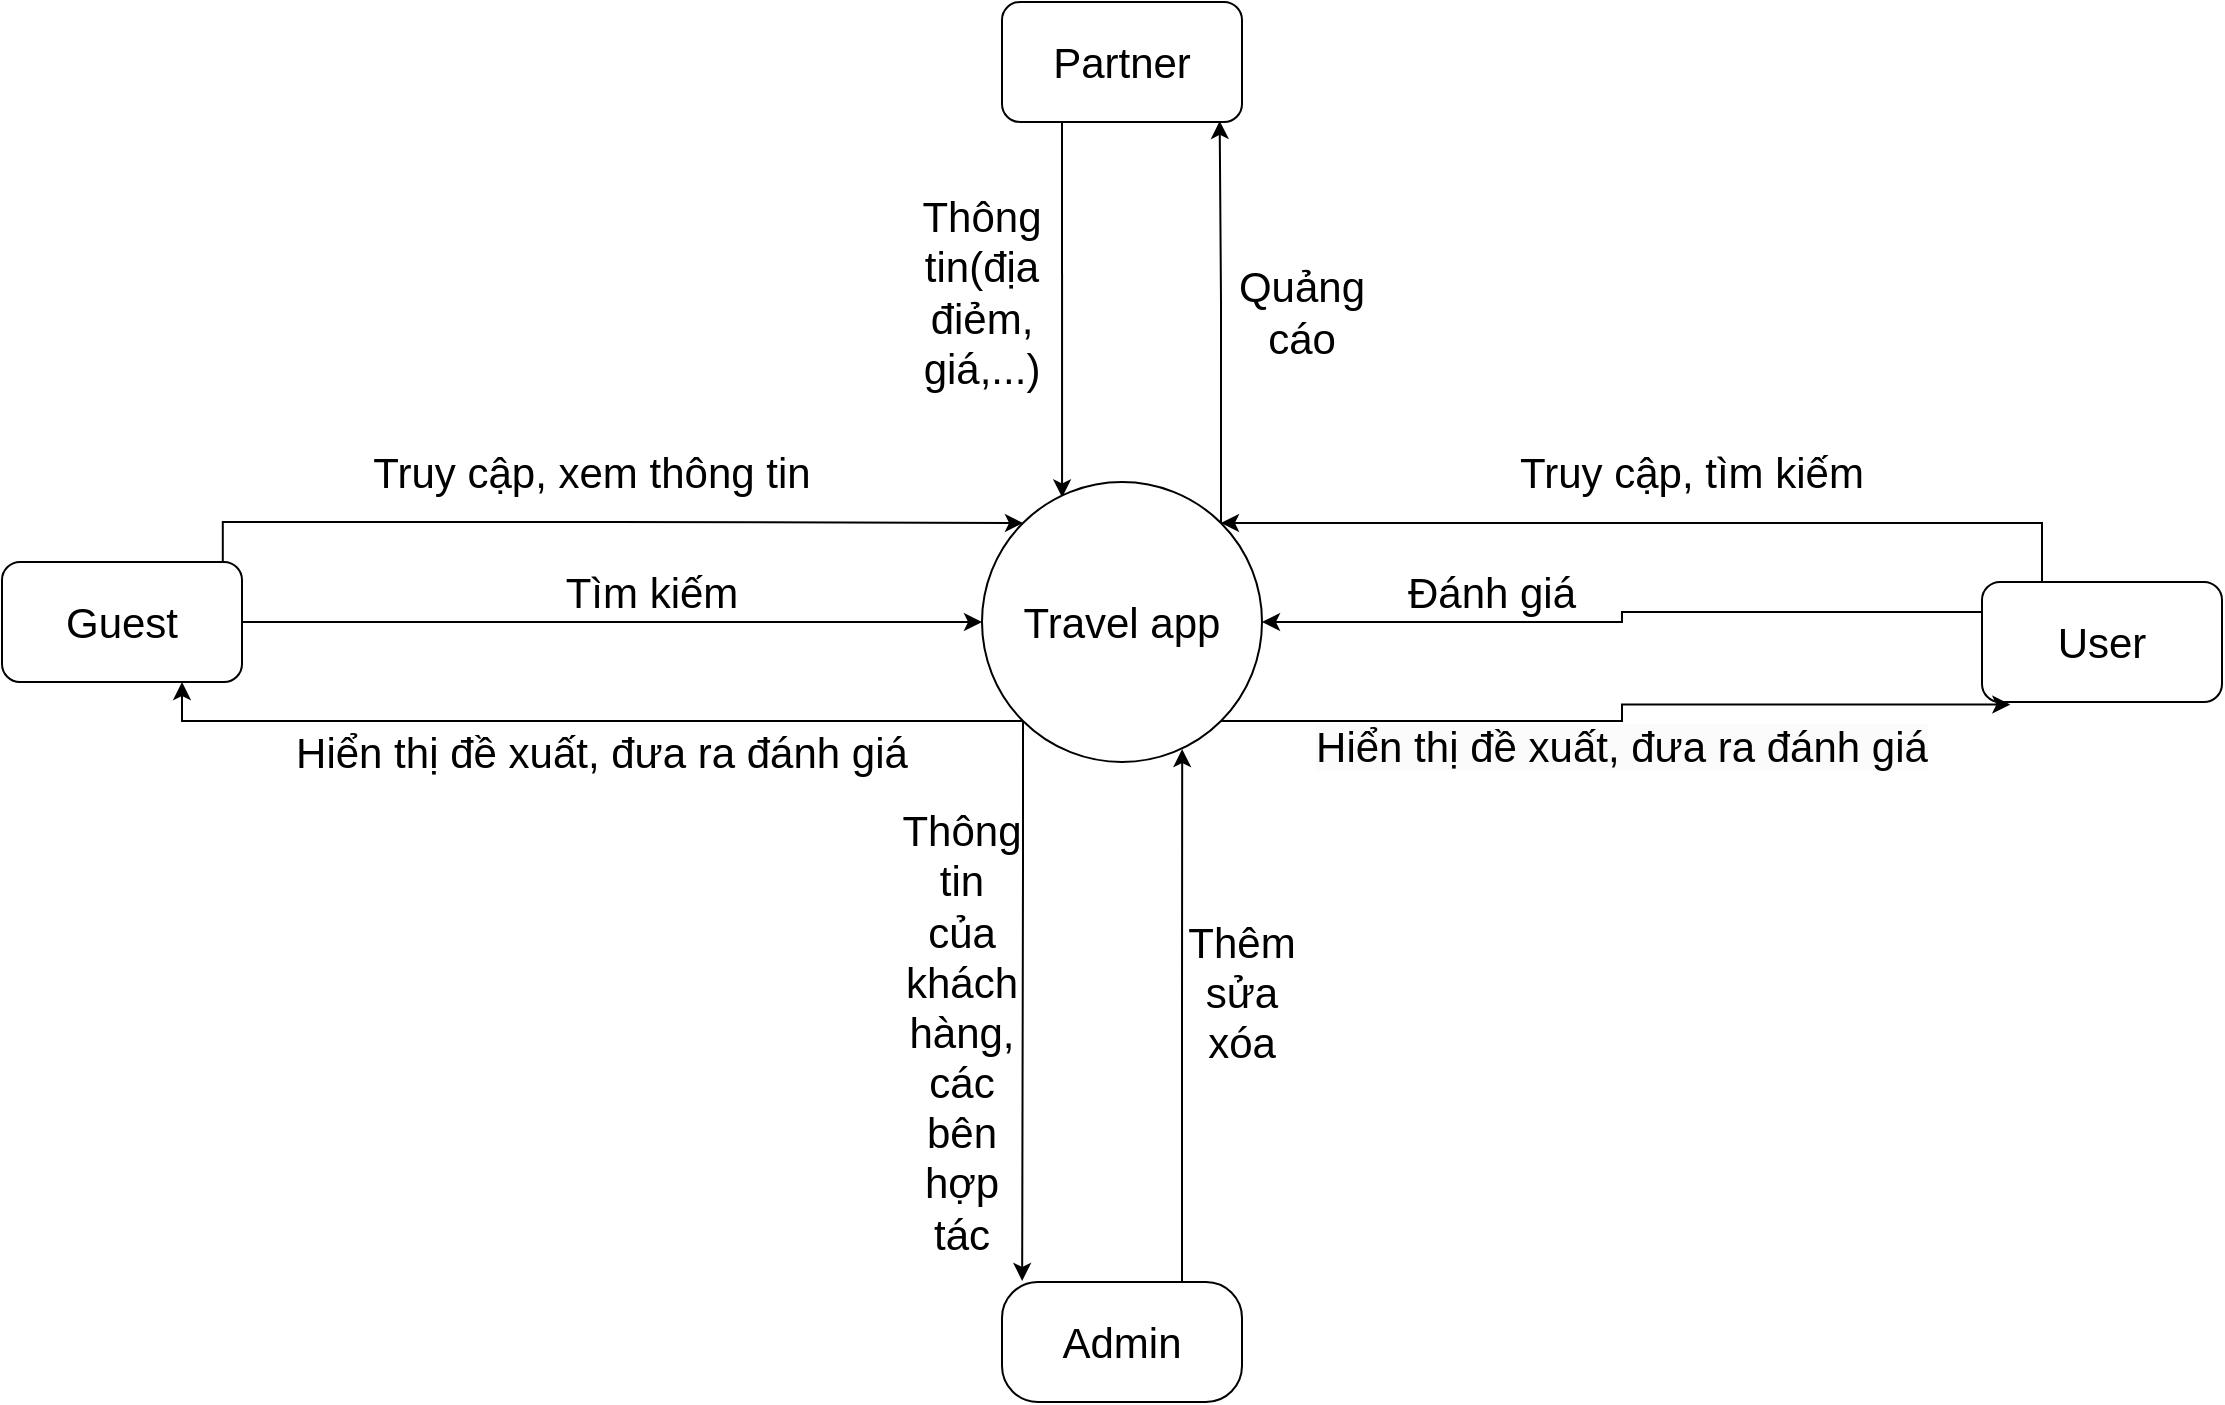<mxfile version="20.8.17" type="github">
  <diagram name="Page-1" id="LdSUicTR7xrjISLOBHw9">
    <mxGraphModel dx="2537" dy="2067" grid="1" gridSize="10" guides="1" tooltips="1" connect="1" arrows="1" fold="1" page="1" pageScale="1" pageWidth="850" pageHeight="1100" math="0" shadow="0">
      <root>
        <mxCell id="0" />
        <mxCell id="1" parent="0" />
        <mxCell id="H5pHViM8uD1d_lj_StED-32" style="edgeStyle=orthogonalEdgeStyle;rounded=0;orthogonalLoop=1;jettySize=auto;html=1;exitX=0.25;exitY=1;exitDx=0;exitDy=0;entryX=0.286;entryY=0.055;entryDx=0;entryDy=0;entryPerimeter=0;fontSize=21;" edge="1" parent="1" source="H5pHViM8uD1d_lj_StED-2" target="H5pHViM8uD1d_lj_StED-5">
          <mxGeometry relative="1" as="geometry" />
        </mxCell>
        <mxCell id="H5pHViM8uD1d_lj_StED-2" value="&lt;font style=&quot;font-size: 21px;&quot;&gt;Partner&lt;/font&gt;" style="rounded=1;whiteSpace=wrap;html=1;" vertex="1" parent="1">
          <mxGeometry x="360" y="-70" width="120" height="60" as="geometry" />
        </mxCell>
        <mxCell id="H5pHViM8uD1d_lj_StED-35" style="edgeStyle=orthogonalEdgeStyle;rounded=0;orthogonalLoop=1;jettySize=auto;html=1;exitX=0.25;exitY=0;exitDx=0;exitDy=0;entryX=1;entryY=0;entryDx=0;entryDy=0;fontSize=21;" edge="1" parent="1" source="H5pHViM8uD1d_lj_StED-4" target="H5pHViM8uD1d_lj_StED-5">
          <mxGeometry relative="1" as="geometry" />
        </mxCell>
        <mxCell id="H5pHViM8uD1d_lj_StED-39" style="edgeStyle=orthogonalEdgeStyle;rounded=0;orthogonalLoop=1;jettySize=auto;html=1;exitX=0;exitY=0.25;exitDx=0;exitDy=0;entryX=1;entryY=0.5;entryDx=0;entryDy=0;fontSize=21;" edge="1" parent="1" source="H5pHViM8uD1d_lj_StED-4" target="H5pHViM8uD1d_lj_StED-5">
          <mxGeometry relative="1" as="geometry" />
        </mxCell>
        <mxCell id="H5pHViM8uD1d_lj_StED-4" value="User" style="rounded=1;whiteSpace=wrap;html=1;fontSize=21;" vertex="1" parent="1">
          <mxGeometry x="850" y="220" width="120" height="60" as="geometry" />
        </mxCell>
        <mxCell id="H5pHViM8uD1d_lj_StED-12" style="edgeStyle=orthogonalEdgeStyle;rounded=0;orthogonalLoop=1;jettySize=auto;html=1;exitX=0;exitY=1;exitDx=0;exitDy=0;entryX=0.75;entryY=1;entryDx=0;entryDy=0;fontSize=21;" edge="1" parent="1" source="H5pHViM8uD1d_lj_StED-5" target="H5pHViM8uD1d_lj_StED-6">
          <mxGeometry relative="1" as="geometry">
            <Array as="points">
              <mxPoint x="-50" y="290" />
            </Array>
          </mxGeometry>
        </mxCell>
        <mxCell id="H5pHViM8uD1d_lj_StED-17" style="edgeStyle=orthogonalEdgeStyle;rounded=0;orthogonalLoop=1;jettySize=auto;html=1;exitX=0;exitY=1;exitDx=0;exitDy=0;entryX=0.084;entryY=-0.009;entryDx=0;entryDy=0;entryPerimeter=0;fontSize=21;" edge="1" parent="1" source="H5pHViM8uD1d_lj_StED-5" target="H5pHViM8uD1d_lj_StED-7">
          <mxGeometry relative="1" as="geometry">
            <Array as="points">
              <mxPoint x="370" y="360" />
              <mxPoint x="370" y="360" />
            </Array>
          </mxGeometry>
        </mxCell>
        <mxCell id="H5pHViM8uD1d_lj_StED-30" style="edgeStyle=orthogonalEdgeStyle;rounded=0;orthogonalLoop=1;jettySize=auto;html=1;exitX=1;exitY=0;exitDx=0;exitDy=0;entryX=0.907;entryY=0.991;entryDx=0;entryDy=0;entryPerimeter=0;fontSize=21;" edge="1" parent="1" source="H5pHViM8uD1d_lj_StED-5" target="H5pHViM8uD1d_lj_StED-2">
          <mxGeometry relative="1" as="geometry" />
        </mxCell>
        <mxCell id="H5pHViM8uD1d_lj_StED-41" style="edgeStyle=orthogonalEdgeStyle;rounded=0;orthogonalLoop=1;jettySize=auto;html=1;exitX=1;exitY=1;exitDx=0;exitDy=0;entryX=0.118;entryY=1.021;entryDx=0;entryDy=0;entryPerimeter=0;fontSize=21;" edge="1" parent="1" source="H5pHViM8uD1d_lj_StED-5" target="H5pHViM8uD1d_lj_StED-4">
          <mxGeometry relative="1" as="geometry" />
        </mxCell>
        <mxCell id="H5pHViM8uD1d_lj_StED-5" value="Travel app" style="ellipse;whiteSpace=wrap;html=1;aspect=fixed;fontSize=21;" vertex="1" parent="1">
          <mxGeometry x="350" y="170" width="140" height="140" as="geometry" />
        </mxCell>
        <mxCell id="H5pHViM8uD1d_lj_StED-9" style="edgeStyle=orthogonalEdgeStyle;rounded=0;orthogonalLoop=1;jettySize=auto;html=1;exitX=0.92;exitY=0;exitDx=0;exitDy=0;fontSize=21;entryX=0;entryY=0;entryDx=0;entryDy=0;exitPerimeter=0;" edge="1" parent="1" source="H5pHViM8uD1d_lj_StED-6" target="H5pHViM8uD1d_lj_StED-5">
          <mxGeometry relative="1" as="geometry" />
        </mxCell>
        <mxCell id="H5pHViM8uD1d_lj_StED-28" style="edgeStyle=orthogonalEdgeStyle;rounded=0;orthogonalLoop=1;jettySize=auto;html=1;exitX=1;exitY=0.5;exitDx=0;exitDy=0;entryX=0;entryY=0.5;entryDx=0;entryDy=0;fontSize=21;" edge="1" parent="1" source="H5pHViM8uD1d_lj_StED-6" target="H5pHViM8uD1d_lj_StED-5">
          <mxGeometry relative="1" as="geometry" />
        </mxCell>
        <mxCell id="H5pHViM8uD1d_lj_StED-6" value="Guest" style="rounded=1;whiteSpace=wrap;html=1;fontSize=21;" vertex="1" parent="1">
          <mxGeometry x="-140" y="210" width="120" height="60" as="geometry" />
        </mxCell>
        <mxCell id="H5pHViM8uD1d_lj_StED-21" style="edgeStyle=orthogonalEdgeStyle;rounded=0;orthogonalLoop=1;jettySize=auto;html=1;exitX=0.75;exitY=0;exitDx=0;exitDy=0;entryX=0.715;entryY=0.954;entryDx=0;entryDy=0;entryPerimeter=0;fontSize=21;" edge="1" parent="1" source="H5pHViM8uD1d_lj_StED-7" target="H5pHViM8uD1d_lj_StED-5">
          <mxGeometry relative="1" as="geometry" />
        </mxCell>
        <mxCell id="H5pHViM8uD1d_lj_StED-7" value="Admin" style="rounded=1;whiteSpace=wrap;html=1;fontSize=21;arcSize=30;" vertex="1" parent="1">
          <mxGeometry x="360" y="570" width="120" height="60" as="geometry" />
        </mxCell>
        <mxCell id="H5pHViM8uD1d_lj_StED-14" value="Truy cập, xem thông tin" style="text;html=1;strokeColor=none;fillColor=none;align=center;verticalAlign=middle;whiteSpace=wrap;rounded=0;fontSize=21;" vertex="1" parent="1">
          <mxGeometry x="40" y="150" width="230" height="30" as="geometry" />
        </mxCell>
        <mxCell id="H5pHViM8uD1d_lj_StED-15" value="Hiển thị đề xuất, đưa ra đánh giá" style="text;html=1;strokeColor=none;fillColor=none;align=center;verticalAlign=middle;whiteSpace=wrap;rounded=0;fontSize=21;" vertex="1" parent="1">
          <mxGeometry y="290" width="320" height="30" as="geometry" />
        </mxCell>
        <mxCell id="H5pHViM8uD1d_lj_StED-18" value="Thông tin của khách hàng, các bên hợp tác" style="text;html=1;strokeColor=none;fillColor=none;align=center;verticalAlign=middle;whiteSpace=wrap;rounded=0;fontSize=21;" vertex="1" parent="1">
          <mxGeometry x="310" y="430" width="60" height="30" as="geometry" />
        </mxCell>
        <mxCell id="H5pHViM8uD1d_lj_StED-22" value="Thêm&lt;br&gt;sửa xóa" style="text;html=1;strokeColor=none;fillColor=none;align=center;verticalAlign=middle;whiteSpace=wrap;rounded=0;fontSize=21;" vertex="1" parent="1">
          <mxGeometry x="450" y="410" width="60" height="30" as="geometry" />
        </mxCell>
        <mxCell id="H5pHViM8uD1d_lj_StED-29" value="Tìm kiếm" style="text;html=1;strokeColor=none;fillColor=none;align=center;verticalAlign=middle;whiteSpace=wrap;rounded=0;fontSize=21;" vertex="1" parent="1">
          <mxGeometry x="60" y="210" width="250" height="30" as="geometry" />
        </mxCell>
        <mxCell id="H5pHViM8uD1d_lj_StED-31" value="Quảng cáo" style="text;html=1;strokeColor=none;fillColor=none;align=center;verticalAlign=middle;whiteSpace=wrap;rounded=0;fontSize=21;" vertex="1" parent="1">
          <mxGeometry x="480" y="70" width="60" height="30" as="geometry" />
        </mxCell>
        <mxCell id="H5pHViM8uD1d_lj_StED-33" value="Thông tin(địa điẻm, giá,...)" style="text;html=1;strokeColor=none;fillColor=none;align=center;verticalAlign=middle;whiteSpace=wrap;rounded=0;fontSize=21;" vertex="1" parent="1">
          <mxGeometry x="320" y="60" width="60" height="30" as="geometry" />
        </mxCell>
        <mxCell id="H5pHViM8uD1d_lj_StED-38" value="Truy cập, tìm kiếm" style="text;html=1;strokeColor=none;fillColor=none;align=center;verticalAlign=middle;whiteSpace=wrap;rounded=0;fontSize=21;" vertex="1" parent="1">
          <mxGeometry x="560" y="150" width="290" height="30" as="geometry" />
        </mxCell>
        <mxCell id="H5pHViM8uD1d_lj_StED-40" value="Đánh giá" style="text;html=1;strokeColor=none;fillColor=none;align=center;verticalAlign=middle;whiteSpace=wrap;rounded=0;fontSize=21;" vertex="1" parent="1">
          <mxGeometry x="540" y="210" width="130" height="30" as="geometry" />
        </mxCell>
        <mxCell id="H5pHViM8uD1d_lj_StED-42" value="&#xa;&lt;span style=&quot;color: rgb(0, 0, 0); font-family: Helvetica; font-size: 21px; font-style: normal; font-variant-ligatures: normal; font-variant-caps: normal; font-weight: 400; letter-spacing: normal; orphans: 2; text-align: center; text-indent: 0px; text-transform: none; widows: 2; word-spacing: 0px; -webkit-text-stroke-width: 0px; background-color: rgb(251, 251, 251); text-decoration-thickness: initial; text-decoration-style: initial; text-decoration-color: initial; float: none; display: inline !important;&quot;&gt;Hiển thị đề xuất, đưa ra đánh giá&lt;/span&gt;&#xa;&#xa;" style="text;html=1;strokeColor=none;fillColor=none;align=center;verticalAlign=middle;whiteSpace=wrap;rounded=0;fontSize=21;" vertex="1" parent="1">
          <mxGeometry x="510" y="300" width="320" height="30" as="geometry" />
        </mxCell>
      </root>
    </mxGraphModel>
  </diagram>
</mxfile>
